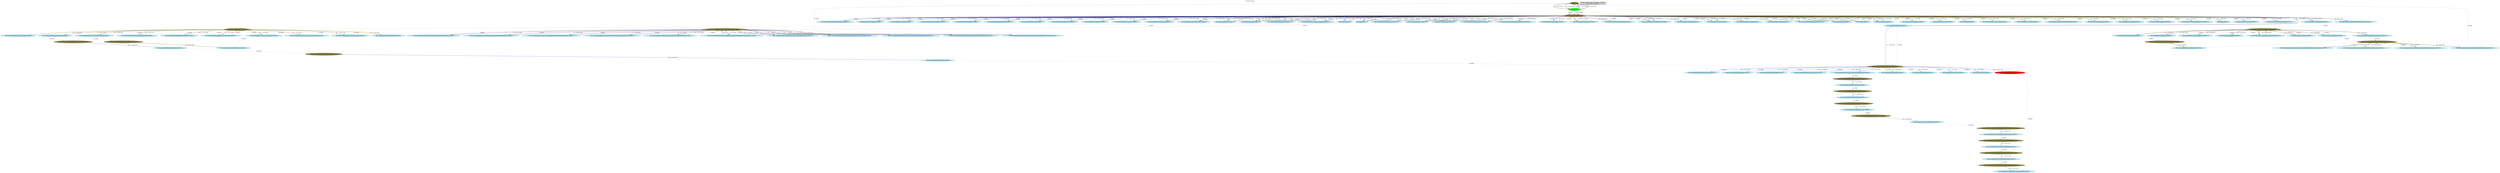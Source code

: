 digraph sessionTrack4 {
                graph [splines=true overlap=false rankdir=TB label=" Session Track #4" labelloc=t]
                node [style=filled]
                edge [style=bold]
                    "Direct Link" [color=khaki4];
"GET / HTTP/1.1" [color=green];
	"Direct Link" -> "GET / HTTP/1.1" [label="1 - 11:13:24 AM", color="#000066"];
"http://www.criticcomrade.com/" [color=khaki4];
"GET /movies/id/2010-the-book-of-eli/ HTTP/1.1" [color=lightblue2];
"GET / HTTP/1.1" -> "http://www.criticcomrade.com/" [label="1 BACK", color="#000066", style="dashed"];
	"http://www.criticcomrade.com/" -> "GET /movies/id/2010-the-book-of-eli/ HTTP/1.1" [label="2 - 11:14:01 AM", color="#010165"];
"GET /movies/id/2010-extraordinary-measures/ HTTP/1.1" [color=lightblue2];
"GET /movies/id/2010-the-book-of-eli/ HTTP/1.1" -> "http://www.criticcomrade.com/" [label="2 BACK", color="#010165", style="dashed"];
	"http://www.criticcomrade.com/" -> "GET /movies/id/2010-extraordinary-measures/ HTTP/1.1" [label="3 - 11:14:04 AM", color="#020264"];
"GET /movies/id/2010-tooth-fairy/ HTTP/1.1" [color=lightblue2];
"GET /movies/id/2010-extraordinary-measures/ HTTP/1.1" -> "http://www.criticcomrade.com/" [label="3 BACK", color="#020264", style="dashed"];
	"http://www.criticcomrade.com/" -> "GET /movies/id/2010-tooth-fairy/ HTTP/1.1" [label="4 - 11:14:07 AM", color="#030363"];
"GET /movies/id/2010-creation/ HTTP/1.1" [color=lightblue2];
"GET /movies/id/2010-tooth-fairy/ HTTP/1.1" -> "http://www.criticcomrade.com/" [label="4 BACK", color="#030363", style="dashed"];
	"http://www.criticcomrade.com/" -> "GET /movies/id/2010-creation/ HTTP/1.1" [label="5 - 11:14:16 AM", color="#040462"];
"GET /movies/id/2010-edge-of-darkness/ HTTP/1.1" [color=lightblue2];
"GET /movies/id/2010-creation/ HTTP/1.1" -> "http://www.criticcomrade.com/" [label="5 BACK", color="#040462", style="dashed"];
	"http://www.criticcomrade.com/" -> "GET /movies/id/2010-edge-of-darkness/ HTTP/1.1" [label="6 - 11:14:20 AM", color="#050561"];
"GET /movies/id/2010-sweetgrass/ HTTP/1.1" [color=lightblue2];
"GET /movies/id/2010-edge-of-darkness/ HTTP/1.1" -> "http://www.criticcomrade.com/" [label="6 BACK", color="#050561", style="dashed"];
	"http://www.criticcomrade.com/" -> "GET /movies/id/2010-sweetgrass/ HTTP/1.1" [label="7 - 11:14:24 AM", color="#060660"];
"GET /movies/id/2009-sherlock-holmes/ HTTP/1.1" [color=lightblue2];
"GET /movies/id/2010-sweetgrass/ HTTP/1.1" -> "http://www.criticcomrade.com/" [label="7 BACK", color="#060660", style="dashed"];
	"http://www.criticcomrade.com/" -> "GET /movies/id/2009-sherlock-holmes/ HTTP/1.1" [label="8 - 11:14:27 AM", color="#07075f"];
"GET /movies/id/2010-fish-tank/ HTTP/1.1" [color=lightblue2];
"GET /movies/id/2009-sherlock-holmes/ HTTP/1.1" -> "http://www.criticcomrade.com/" [label="8 BACK", color="#07075f", style="dashed"];
	"http://www.criticcomrade.com/" -> "GET /movies/id/2010-fish-tank/ HTTP/1.1" [label="9 - 11:14:31 AM", color="#08085e"];
"GET /movies/id/2010-when-in-rome/ HTTP/1.1" [color=lightblue2];
"GET /movies/id/2010-fish-tank/ HTTP/1.1" -> "http://www.criticcomrade.com/" [label="9 BACK", color="#08085e", style="dashed"];
	"http://www.criticcomrade.com/" -> "GET /movies/id/2010-when-in-rome/ HTTP/1.1" [label="10 - 11:14:35 AM", color="#09095d"];
"GET /movies/id/2010-leap-year/ HTTP/1.1" [color=lightblue2];
"GET /movies/id/2010-when-in-rome/ HTTP/1.1" -> "http://www.criticcomrade.com/" [label="10 BACK", color="#09095d", style="dashed"];
	"http://www.criticcomrade.com/" -> "GET /movies/id/2010-leap-year/ HTTP/1.1" [label="11 - 11:14:42 AM", color="#0a0a5c"];
"GET /movies/id/2010-to-save-a-life/ HTTP/1.1" [color=lightblue2];
"GET /movies/id/2010-leap-year/ HTTP/1.1" -> "http://www.criticcomrade.com/" [label="11 BACK", color="#0a0a5c", style="dashed"];
	"http://www.criticcomrade.com/" -> "GET /movies/id/2010-to-save-a-life/ HTTP/1.1" [label="12 - 11:14:45 AM", color="#0b0b5b"];
"GET /movies/id/2010-youth-in-revolt/ HTTP/1.1" [color=lightblue2];
"GET /movies/id/2010-to-save-a-life/ HTTP/1.1" -> "http://www.criticcomrade.com/" [label="12 BACK", color="#0b0b5b", style="dashed"];
	"http://www.criticcomrade.com/" -> "GET /movies/id/2010-youth-in-revolt/ HTTP/1.1" [label="13 - 11:14:51 AM", color="#0c0c5a"];
"GET /movies/id/2010-the-spy-next-door/ HTTP/1.1" [color=lightblue2];
"GET /movies/id/2010-youth-in-revolt/ HTTP/1.1" -> "http://www.criticcomrade.com/" [label="13 BACK", color="#0c0c5a", style="dashed"];
	"http://www.criticcomrade.com/" -> "GET /movies/id/2010-the-spy-next-door/ HTTP/1.1" [label="14 - 11:14:54 AM", color="#0d0d59"];
"GET /movies/in-theaters/ HTTP/1.1" [color=lightblue2];
"GET /movies/id/2010-the-spy-next-door/ HTTP/1.1" -> "http://www.criticcomrade.com/" [label="14 BACK", color="#0d0d59", style="dashed"];
	"http://www.criticcomrade.com/" -> "GET /movies/in-theaters/ HTTP/1.1" [label="15 - 11:14:57 AM", color="#0e0e58"];
"GET /movies/coming-up/ HTTP/1.1" [color=lightblue2];
"GET /movies/in-theaters/ HTTP/1.1" -> "http://www.criticcomrade.com/" [label="15 BACK", color="#0e0e58", style="dashed"];
	"http://www.criticcomrade.com/" -> "GET /movies/coming-up/ HTTP/1.1" [label="16 - 11:15:00 AM", color="#0f0f57"];
"GET /movies/id/2009-the-blind-side/ HTTP/1.1" [color=lightblue2];
"GET /movies/coming-up/ HTTP/1.1" -> "http://www.criticcomrade.com/" [label="16 BACK", color="#0f0f57", style="dashed"];
	"http://www.criticcomrade.com/" -> "GET /movies/id/2009-the-blind-side/ HTTP/1.1" [label="17 - 11:15:03 AM", color="#101056"];
"GET /movies/id/2010-waiting-for-armageddon/ HTTP/1.1" [color=lightblue2];
"GET /movies/id/2009-the-blind-side/ HTTP/1.1" -> "http://www.criticcomrade.com/" [label="17 BACK", color="#101056", style="dashed"];
	"http://www.criticcomrade.com/" -> "GET /movies/id/2010-waiting-for-armageddon/ HTTP/1.1" [label="18 - 11:15:07 AM", color="#111155"];
"GET /movies/id/2009-avatar/ HTTP/1.1" [color=lightblue2];
"GET /movies/id/2010-waiting-for-armageddon/ HTTP/1.1" -> "http://www.criticcomrade.com/" [label="18 BACK", color="#111155", style="dashed"];
	"http://www.criticcomrade.com/" -> "GET /movies/id/2009-avatar/ HTTP/1.1" [label="19 - 11:15:09 AM", color="#121254"];
"GET /faq/ HTTP/1.1" [color=lightblue2];
"GET /movies/id/2009-avatar/ HTTP/1.1" -> "http://www.criticcomrade.com/" [label="19 BACK", color="#121254", style="dashed"];
	"http://www.criticcomrade.com/" -> "GET /faq/ HTTP/1.1" [label="20 - 11:15:12 AM", color="#131353"];
"GET /movies/id/2010-the-last-station/ HTTP/1.1" [color=lightblue2];
"GET /faq/ HTTP/1.1" -> "http://www.criticcomrade.com/" [label="20 BACK", color="#131353", style="dashed"];
	"http://www.criticcomrade.com/" -> "GET /movies/id/2010-the-last-station/ HTTP/1.1" [label="21 - 11:15:16 AM", color="#141452"];
"GET /users/tutorial/step-1/ HTTP/1.1" [color=lightblue2];
"GET /movies/id/2010-the-last-station/ HTTP/1.1" -> "http://www.criticcomrade.com/" [label="21 BACK", color="#141452", style="dashed"];
	"http://www.criticcomrade.com/" -> "GET /users/tutorial/step-1/ HTTP/1.1" [label="22 - 11:15:21 AM", color="#151551"];
"GET /movies/id/2010-legion/ HTTP/1.1" [color=lightblue2];
"GET /users/tutorial/step-1/ HTTP/1.1" -> "http://www.criticcomrade.com/" [label="22 BACK", color="#151551", style="dashed"];
	"http://www.criticcomrade.com/" -> "GET /movies/id/2010-legion/ HTTP/1.1" [label="23 - 11:15:24 AM", color="#161650"];
"GET /critics/ HTTP/1.1" [color=lightblue2];
"GET /movies/id/2010-legion/ HTTP/1.1" -> "http://www.criticcomrade.com/" [label="23 BACK", color="#161650", style="dashed"];
	"http://www.criticcomrade.com/" -> "GET /critics/ HTTP/1.1" [label="24 - 11:15:27 AM", color="#17174f"];
"http://www.criticcomrade.com/movies/id/2009-sherlock-holmes/" [color=khaki4];
"GET /critics/id/andrew-l-urban-at-urban-cinefile/reviews/2009-sherlock-holmes/ HTTP/1.1" [color=lightblue2];
"GET /critics/ HTTP/1.1" -> "http://www.criticcomrade.com/movies/id/2009-sherlock-holmes/" [label="24 BACK", color="#17174f", style="dashed"];
	"http://www.criticcomrade.com/movies/id/2009-sherlock-holmes/" -> "GET /critics/id/andrew-l-urban-at-urban-cinefile/reviews/2009-sherlock-holmes/ HTTP/1.1" [label="25 - 11:16:56 AM", color="#18184e"];
"GET /critics/id/david-denby-at-the-new-yorker/reviews/2009-sherlock-holmes/ HTTP/1.1" [color=lightblue2];
"GET /critics/id/andrew-l-urban-at-urban-cinefile/reviews/2009-sherlock-holmes/ HTTP/1.1" -> "http://www.criticcomrade.com/movies/id/2009-sherlock-holmes/" [label="25 BACK", color="#18184e", style="dashed"];
	"http://www.criticcomrade.com/movies/id/2009-sherlock-holmes/" -> "GET /critics/id/david-denby-at-the-new-yorker/reviews/2009-sherlock-holmes/ HTTP/1.1" [label="26 - 11:17:00 AM", color="#19194d"];
"GET /critics/id/kirk-honeycutt-at-the-hollywood-reporter/reviews/2009-sherlock-holmes/ HTTP/1.1" [color=lightblue2];
"GET /critics/id/david-denby-at-the-new-yorker/reviews/2009-sherlock-holmes/ HTTP/1.1" -> "http://www.criticcomrade.com/movies/id/2009-sherlock-holmes/" [label="26 BACK", color="#19194d", style="dashed"];
	"http://www.criticcomrade.com/movies/id/2009-sherlock-holmes/" -> "GET /critics/id/kirk-honeycutt-at-the-hollywood-reporter/reviews/2009-sherlock-holmes/ HTTP/1.1" [label="27 - 11:17:04 AM", color="#1a1a4c"];
"GET /critics/id/wendy-ide-at-times-uk/reviews/2009-sherlock-holmes/ HTTP/1.1" [color=lightblue2];
"GET /critics/id/kirk-honeycutt-at-the-hollywood-reporter/reviews/2009-sherlock-holmes/ HTTP/1.1" -> "http://www.criticcomrade.com/movies/id/2009-sherlock-holmes/" [label="27 BACK", color="#1a1a4c", style="dashed"];
	"http://www.criticcomrade.com/movies/id/2009-sherlock-holmes/" -> "GET /critics/id/wendy-ide-at-times-uk/reviews/2009-sherlock-holmes/ HTTP/1.1" [label="28 - 11:17:08 AM", color="#1b1b4b"];
"GET /critics/id/richard-luck-at-channel-4-film/reviews/2009-sherlock-holmes/ HTTP/1.1" [color=lightblue2];
"GET /critics/id/wendy-ide-at-times-uk/reviews/2009-sherlock-holmes/ HTTP/1.1" -> "http://www.criticcomrade.com/movies/id/2009-sherlock-holmes/" [label="28 BACK", color="#1b1b4b", style="dashed"];
	"http://www.criticcomrade.com/movies/id/2009-sherlock-holmes/" -> "GET /critics/id/richard-luck-at-channel-4-film/reviews/2009-sherlock-holmes/ HTTP/1.1" [label="29 - 11:17:12 AM", color="#1c1c4a"];
"GET /critics/id/david-edwards-at-daily-mirror-uk/reviews/2009-sherlock-holmes/ HTTP/1.1" [color=lightblue2];
"GET /critics/id/richard-luck-at-channel-4-film/reviews/2009-sherlock-holmes/ HTTP/1.1" -> "http://www.criticcomrade.com/movies/id/2009-sherlock-holmes/" [label="29 BACK", color="#1c1c4a", style="dashed"];
	"http://www.criticcomrade.com/movies/id/2009-sherlock-holmes/" -> "GET /critics/id/david-edwards-at-daily-mirror-uk/reviews/2009-sherlock-holmes/ HTTP/1.1" [label="30 - 11:17:16 AM", color="#1d1d49"];
"GET /critics/id/allan-hunter-at-daily-express/reviews/2009-sherlock-holmes/ HTTP/1.1" [color=lightblue2];
"GET /critics/id/david-edwards-at-daily-mirror-uk/reviews/2009-sherlock-holmes/ HTTP/1.1" -> "http://www.criticcomrade.com/movies/id/2009-sherlock-holmes/" [label="30 BACK", color="#1d1d49", style="dashed"];
	"http://www.criticcomrade.com/movies/id/2009-sherlock-holmes/" -> "GET /critics/id/allan-hunter-at-daily-express/reviews/2009-sherlock-holmes/ HTTP/1.1" [label="31 - 11:17:19 AM", color="#1e1e48"];
"GET /critics/id/todd-mccarthy-at-variety/reviews/2009-sherlock-holmes/ HTTP/1.1" [color=lightblue2];
"GET /critics/id/allan-hunter-at-daily-express/reviews/2009-sherlock-holmes/ HTTP/1.1" -> "http://www.criticcomrade.com/movies/id/2009-sherlock-holmes/" [label="31 BACK", color="#1e1e48", style="dashed"];
	"http://www.criticcomrade.com/movies/id/2009-sherlock-holmes/" -> "GET /critics/id/todd-mccarthy-at-variety/reviews/2009-sherlock-holmes/ HTTP/1.1" [label="32 - 11:17:23 AM", color="#1f1f47"];
"GET /critics/id/tim-evans-at-sky-movies/reviews/2009-sherlock-holmes/ HTTP/1.1" [color=lightblue2];
"GET /critics/id/todd-mccarthy-at-variety/reviews/2009-sherlock-holmes/ HTTP/1.1" -> "http://www.criticcomrade.com/movies/id/2009-sherlock-holmes/" [label="32 BACK", color="#1f1f47", style="dashed"];
	"http://www.criticcomrade.com/movies/id/2009-sherlock-holmes/" -> "GET /critics/id/tim-evans-at-sky-movies/reviews/2009-sherlock-holmes/ HTTP/1.1" [label="33 - 11:17:27 AM", color="#202046"];
"GET /critics/id/bob-grimm-at-tucson-weekly/reviews/2009-sherlock-holmes/ HTTP/1.1" [color=lightblue2];
"GET /critics/id/tim-evans-at-sky-movies/reviews/2009-sherlock-holmes/ HTTP/1.1" -> "http://www.criticcomrade.com/movies/id/2009-sherlock-holmes/" [label="33 BACK", color="#202046", style="dashed"];
	"http://www.criticcomrade.com/movies/id/2009-sherlock-holmes/" -> "GET /critics/id/bob-grimm-at-tucson-weekly/reviews/2009-sherlock-holmes/ HTTP/1.1" [label="34 - 11:18:17 AM", color="#212145"];
"GET /critics/id/andrea-chase-at-killer-movie-reviews/reviews/2009-sherlock-holmes/ HTTP/1.1" [color=lightblue2];
"GET /critics/id/bob-grimm-at-tucson-weekly/reviews/2009-sherlock-holmes/ HTTP/1.1" -> "http://www.criticcomrade.com/movies/id/2009-sherlock-holmes/" [label="34 BACK", color="#212145", style="dashed"];
	"http://www.criticcomrade.com/movies/id/2009-sherlock-holmes/" -> "GET /critics/id/andrea-chase-at-killer-movie-reviews/reviews/2009-sherlock-holmes/ HTTP/1.1" [label="35 - 11:18:21 AM", color="#222244"];
"GET /critics/id/andrea-chase-at-killer-movie-reviews/reviews/2009-sherlock-holmes/ HTTP/1.1" -> "Direct Link" [label="35 BACK", color="#222244", style="dashed"];
	"Direct Link" -> "GET / HTTP/1.1" [label="36 - 1:29:52 PM", color="#232343"];
"GET / HTTP/1.1" -> "http://www.criticcomrade.com/" [label="36 BACK", color="#232343", style="dashed"];
	"http://www.criticcomrade.com/" -> "GET /movies/coming-up/ HTTP/1.1" [label="37 - 1:30:11 PM", color="#242442"];
"GET /movies/id/2010-best-worst-movie/ HTTP/1.1" [color=lightblue2];
"GET /movies/coming-up/ HTTP/1.1" -> "http://www.criticcomrade.com/" [label="37 BACK", color="#242442", style="dashed"];
	"http://www.criticcomrade.com/" -> "GET /movies/id/2010-best-worst-movie/ HTTP/1.1" [label="38 - 1:30:16 PM", color="#252541"];
"GET /movies/id/2010-kenny-chesney-summer-in-3d/ HTTP/1.1" [color=lightblue2];
"GET /movies/id/2010-best-worst-movie/ HTTP/1.1" -> "http://www.criticcomrade.com/" [label="38 BACK", color="#252541", style="dashed"];
	"http://www.criticcomrade.com/" -> "GET /movies/id/2010-kenny-chesney-summer-in-3d/ HTTP/1.1" [label="39 - 1:30:26 PM", color="#262640"];
"GET /movies/id/2010-the-joneses/ HTTP/1.1" [color=lightblue2];
"GET /movies/id/2010-kenny-chesney-summer-in-3d/ HTTP/1.1" -> "http://www.criticcomrade.com/" [label="39 BACK", color="#262640", style="dashed"];
	"http://www.criticcomrade.com/" -> "GET /movies/id/2010-the-joneses/ HTTP/1.1" [label="40 - 1:30:31 PM", color="#27273f"];
"GET /movies/id/2010-the-joneses/ HTTP/1.1" -> "http://www.criticcomrade.com/" [label="40 BACK", color="#27273f", style="dashed"];
	"http://www.criticcomrade.com/" -> "GET /users/tutorial/step-1/ HTTP/1.1" [label="41 - 1:30:36 PM", color="#28283e"];
"GET /movies/id/2010-holy-rollers/ HTTP/1.1" [color=lightblue2];
"GET /users/tutorial/step-1/ HTTP/1.1" -> "http://www.criticcomrade.com/" [label="41 BACK", color="#28283e", style="dashed"];
	"http://www.criticcomrade.com/" -> "GET /movies/id/2010-holy-rollers/ HTTP/1.1" [label="42 - 1:30:40 PM", color="#29293d"];
"GET /movies/id/2010-a-shine-of-rainbows/ HTTP/1.1" [color=lightblue2];
"GET /movies/id/2010-holy-rollers/ HTTP/1.1" -> "http://www.criticcomrade.com/" [label="42 BACK", color="#29293d", style="dashed"];
	"http://www.criticcomrade.com/" -> "GET /movies/id/2010-a-shine-of-rainbows/ HTTP/1.1" [label="43 - 1:30:46 PM", color="#2a2a3c"];
"GET /movies/id/2010-clash-of-the-titans/ HTTP/1.1" [color=lightblue2];
"GET /movies/id/2010-a-shine-of-rainbows/ HTTP/1.1" -> "http://www.criticcomrade.com/" [label="43 BACK", color="#2a2a3c", style="dashed"];
	"http://www.criticcomrade.com/" -> "GET /movies/id/2010-clash-of-the-titans/ HTTP/1.1" [label="44 - 1:30:50 PM", color="#2b2b3b"];
"GET /movies/id/2010-clash-of-the-titans/ HTTP/1.1" -> "http://www.criticcomrade.com/" [label="44 BACK", color="#2b2b3b", style="dashed"];
	"http://www.criticcomrade.com/" -> "GET /movies/id/2010-clash-of-the-titans/ HTTP/1.1" [label="45 - 1:30:51 PM", color="#2c2c3a"];
"GET /movies/id/2010-date-night/ HTTP/1.1" [color=lightblue2];
"GET /movies/id/2010-clash-of-the-titans/ HTTP/1.1" -> "http://www.criticcomrade.com/" [label="45 BACK", color="#2c2c3a", style="dashed"];
	"http://www.criticcomrade.com/" -> "GET /movies/id/2010-date-night/ HTTP/1.1" [label="46 - 1:30:59 PM", color="#2d2d39"];
"GET /movies/id/2010-oceans/ HTTP/1.1" [color=lightblue2];
"GET /movies/id/2010-date-night/ HTTP/1.1" -> "http://www.criticcomrade.com/" [label="46 BACK", color="#2d2d39", style="dashed"];
	"http://www.criticcomrade.com/" -> "GET /movies/id/2010-oceans/ HTTP/1.1" [label="47 - 1:31:05 PM", color="#2e2e38"];
"GET /movies/id/2010-oceans/ HTTP/1.1" -> "http://www.criticcomrade.com/" [label="47 BACK", color="#2e2e38", style="dashed"];
	"http://www.criticcomrade.com/" -> "GET /movies/id/2010-oceans/ HTTP/1.1" [label="48 - 1:31:06 PM", color="#2f2f37"];
"GET /movies/id/2010-in-my-sleep/ HTTP/1.1" [color=lightblue2];
"GET /movies/id/2010-oceans/ HTTP/1.1" -> "http://www.criticcomrade.com/" [label="48 BACK", color="#2f2f37", style="dashed"];
	"http://www.criticcomrade.com/" -> "GET /movies/id/2010-in-my-sleep/ HTTP/1.1" [label="49 - 1:31:11 PM", color="#303036"];
"GET /movies/id/2010-red-birds/ HTTP/1.1" [color=lightblue2];
"GET /movies/id/2010-in-my-sleep/ HTTP/1.1" -> "http://www.criticcomrade.com/" [label="49 BACK", color="#303036", style="dashed"];
	"http://www.criticcomrade.com/" -> "GET /movies/id/2010-red-birds/ HTTP/1.1" [label="50 - 1:31:16 PM", color="#313135"];
"GET /movies/id/2010-behind-the-burly-q/ HTTP/1.1" [color=lightblue2];
"GET /movies/id/2010-red-birds/ HTTP/1.1" -> "http://www.criticcomrade.com/" [label="50 BACK", color="#313135", style="dashed"];
	"http://www.criticcomrade.com/" -> "GET /movies/id/2010-behind-the-burly-q/ HTTP/1.1" [label="51 - 1:31:21 PM", color="#323234"];
"GET /movies/opening/ HTTP/1.1" [color=lightblue2];
"GET /movies/id/2010-behind-the-burly-q/ HTTP/1.1" -> "http://www.criticcomrade.com/" [label="51 BACK", color="#323234", style="dashed"];
	"http://www.criticcomrade.com/" -> "GET /movies/opening/ HTTP/1.1" [label="52 - 1:31:25 PM", color="#333333"];
"GET /movies/ HTTP/1.1" [color=lightblue2];
"GET /movies/opening/ HTTP/1.1" -> "http://www.criticcomrade.com/" [label="52 BACK", color="#333333", style="dashed"];
	"http://www.criticcomrade.com/" -> "GET /movies/ HTTP/1.1" [label="53 - 1:31:30 PM", color="#343432"];
"GET /movies/ HTTP/1.1" -> "http://www.criticcomrade.com/" [label="53 BACK", color="#343432", style="dashed"];
	"http://www.criticcomrade.com/" -> "GET /faq/ HTTP/1.1" [label="54 - 1:31:35 PM", color="#353531"];
"GET /users/new-user/ HTTP/1.1" [color=lightblue2];
"GET /faq/ HTTP/1.1" -> "http://www.criticcomrade.com/" [label="54 BACK", color="#353531", style="dashed"];
	"http://www.criticcomrade.com/" -> "GET /users/new-user/ HTTP/1.1" [label="55 - 1:31:38 PM", color="#363630"];
"GET /movies/id/2010-cheech--chongs-hey-watch-this/ HTTP/1.1" [color=lightblue2];
"GET /users/new-user/ HTTP/1.1" -> "http://www.criticcomrade.com/" [label="55 BACK", color="#363630", style="dashed"];
	"http://www.criticcomrade.com/" -> "GET /movies/id/2010-cheech--chongs-hey-watch-this/ HTTP/1.1" [label="56 - 1:31:41 PM", color="#37372f"];
"http://www.criticcomrade.com/movies/coming-up/" [color=khaki4];
"GET /movies/id/2010-paper-man/ HTTP/1.1" [color=lightblue2];
"GET /movies/id/2010-cheech--chongs-hey-watch-this/ HTTP/1.1" -> "http://www.criticcomrade.com/movies/coming-up/" [label="56 BACK", color="#37372f", style="dashed"];
	"http://www.criticcomrade.com/movies/coming-up/" -> "GET /movies/id/2010-paper-man/ HTTP/1.1" [label="57 - 1:33:12 PM", color="#38382e"];
"GET /movies/id/2010-ramchand-pakistani/ HTTP/1.1" [color=lightblue2];
"GET /movies/id/2010-paper-man/ HTTP/1.1" -> "http://www.criticcomrade.com/movies/coming-up/" [label="57 BACK", color="#38382e", style="dashed"];
	"http://www.criticcomrade.com/movies/coming-up/" -> "GET /movies/id/2010-ramchand-pakistani/ HTTP/1.1" [label="58 - 1:33:18 PM", color="#39392d"];
"GET /movies/id/2010-bxe9bxe9s/ HTTP/1.1" [color=lightblue2];
"GET /movies/id/2010-ramchand-pakistani/ HTTP/1.1" -> "http://www.criticcomrade.com/movies/coming-up/" [label="58 BACK", color="#39392d", style="dashed"];
	"http://www.criticcomrade.com/movies/coming-up/" -> "GET /movies/id/2010-bxe9bxe9s/ HTTP/1.1" [label="59 - 1:33:23 PM", color="#3a3a2c"];
"GET /movies/id/2010-a-nightmare-on-elm-street/ HTTP/1.1" [color=lightblue2];
"GET /movies/id/2010-bxe9bxe9s/ HTTP/1.1" -> "http://www.criticcomrade.com/movies/coming-up/" [label="59 BACK", color="#3a3a2c", style="dashed"];
	"http://www.criticcomrade.com/movies/coming-up/" -> "GET /movies/id/2010-a-nightmare-on-elm-street/ HTTP/1.1" [label="60 - 1:33:28 PM", color="#3b3b2b"];
"GET /movies/id/2010-the-losers/ HTTP/1.1" [color=lightblue2];
"GET /movies/id/2010-a-nightmare-on-elm-street/ HTTP/1.1" -> "http://www.criticcomrade.com/movies/coming-up/" [label="60 BACK", color="#3b3b2b", style="dashed"];
	"http://www.criticcomrade.com/movies/coming-up/" -> "GET /movies/id/2010-the-losers/ HTTP/1.1" [label="61 - 1:33:33 PM", color="#3c3c2a"];
"GET /movies/id/2010-iron-man-2/ HTTP/1.1" [color=lightblue2];
"GET /movies/id/2010-the-losers/ HTTP/1.1" -> "http://www.criticcomrade.com/movies/coming-up/" [label="61 BACK", color="#3c3c2a", style="dashed"];
	"http://www.criticcomrade.com/movies/coming-up/" -> "GET /movies/id/2010-iron-man-2/ HTTP/1.1" [label="62 - 1:33:38 PM", color="#3d3d29"];
"GET /movies/id/2010-the-backup-plan/ HTTP/1.1" [color=lightblue2];
"GET /movies/id/2010-iron-man-2/ HTTP/1.1" -> "http://www.criticcomrade.com/movies/coming-up/" [label="62 BACK", color="#3d3d29", style="dashed"];
	"http://www.criticcomrade.com/movies/coming-up/" -> "GET /movies/id/2010-the-backup-plan/ HTTP/1.1" [label="63 - 1:33:44 PM", color="#3e3e28"];
"http://www.criticcomrade.com/movies/id/2010-holy-rollers/" [color=khaki4];
"GET /movies/id/2010-holy-rollers/reviews/ HTTP/1.1" [color=lightblue2];
"GET /movies/id/2010-the-backup-plan/ HTTP/1.1" -> "http://www.criticcomrade.com/movies/id/2010-holy-rollers/" [label="63 BACK", color="#3e3e28", style="dashed"];
	"http://www.criticcomrade.com/movies/id/2010-holy-rollers/" -> "GET /movies/id/2010-holy-rollers/reviews/ HTTP/1.1" [label="64 - 1:33:49 PM", color="#3f3f27"];
"GET /movies/id/2010-the-good-the-bad-the-weird/ HTTP/1.1" [color=lightblue2];
"GET /movies/id/2010-holy-rollers/reviews/ HTTP/1.1" -> "http://www.criticcomrade.com/movies/coming-up/" [label="64 BACK", color="#3f3f27", style="dashed"];
	"http://www.criticcomrade.com/movies/coming-up/" -> "GET /movies/id/2010-the-good-the-bad-the-weird/ HTTP/1.1" [label="65 - 1:33:53 PM", color="#404026"];
"http://www.criticcomrade.com/movies/id/2010-the-joneses/" [color=khaki4];
"GET /critics/id/lou-lumenick-at-new-york-post/reviews/2010-the-joneses/ HTTP/1.1" [color=lightblue2];
"GET /movies/id/2010-the-good-the-bad-the-weird/ HTTP/1.1" -> "http://www.criticcomrade.com/movies/id/2010-the-joneses/" [label="65 BACK", color="#404026", style="dashed"];
	"http://www.criticcomrade.com/movies/id/2010-the-joneses/" -> "GET /critics/id/lou-lumenick-at-new-york-post/reviews/2010-the-joneses/ HTTP/1.1" [label="66 - 1:35:41 PM", color="#414125"];
"GET /critics/id/marjorie-baumgarten-at-austin-chronicle/reviews/2010-the-joneses/ HTTP/1.1" [color=lightblue2];
"GET /critics/id/lou-lumenick-at-new-york-post/reviews/2010-the-joneses/ HTTP/1.1" -> "http://www.criticcomrade.com/movies/id/2010-the-joneses/" [label="66 BACK", color="#414125", style="dashed"];
	"http://www.criticcomrade.com/movies/id/2010-the-joneses/" -> "GET /critics/id/marjorie-baumgarten-at-austin-chronicle/reviews/2010-the-joneses/ HTTP/1.1" [label="67 - 1:35:46 PM", color="#424224"];
"GET /critics/id/ao-scott-at-the-new-york-times/reviews/2010-the-joneses/ HTTP/1.1" [color=lightblue2];
"GET /critics/id/marjorie-baumgarten-at-austin-chronicle/reviews/2010-the-joneses/ HTTP/1.1" -> "http://www.criticcomrade.com/movies/id/2010-the-joneses/" [label="67 BACK", color="#424224", style="dashed"];
	"http://www.criticcomrade.com/movies/id/2010-the-joneses/" -> "GET /critics/id/ao-scott-at-the-new-york-times/reviews/2010-the-joneses/ HTTP/1.1" [label="68 - 1:35:52 PM", color="#434323"];
"GET /critics/id/helen-ohara-at-empire/reviews/2010-the-joneses/ HTTP/1.1" [color=lightblue2];
"GET /critics/id/ao-scott-at-the-new-york-times/reviews/2010-the-joneses/ HTTP/1.1" -> "http://www.criticcomrade.com/movies/id/2010-the-joneses/" [label="68 BACK", color="#434323", style="dashed"];
	"http://www.criticcomrade.com/movies/id/2010-the-joneses/" -> "GET /critics/id/helen-ohara-at-empire/reviews/2010-the-joneses/ HTTP/1.1" [label="69 - 1:35:57 PM", color="#444422"];
"GET /critics/id/helen-ohara-at-empire/reviews/2010-the-joneses/ HTTP/1.1" -> "Direct Link" [label="69 BACK", color="#444422", style="dashed"];
	"Direct Link" -> "GET / HTTP/1.1" [label="70 - 1:20:23 AM", color="#454521"];
"GET / HTTP/1.1" -> "Direct Link" [label="70 BACK", color="#454521", style="dashed"];
	"Direct Link" -> "GET / HTTP/1.1" [label="71 - 11:36:19 AM", color="#464620"];
"GET /movies/id/2010-hereafter/ HTTP/1.1" [color=lightblue2];
"GET / HTTP/1.1" -> "http://www.criticcomrade.com/" [label="71 BACK", color="#464620", style="dashed"];
	"http://www.criticcomrade.com/" -> "GET /movies/id/2010-hereafter/ HTTP/1.1" [label="72 - 11:37:52 AM", color="#47471f"];
"GET /movies/id/2010-saw-3d/ HTTP/1.1" [color=lightblue2];
"GET /movies/id/2010-hereafter/ HTTP/1.1" -> "http://www.criticcomrade.com/" [label="72 BACK", color="#47471f", style="dashed"];
	"http://www.criticcomrade.com/" -> "GET /movies/id/2010-saw-3d/ HTTP/1.1" [label="73 - 11:37:57 AM", color="#48481e"];
"GET /movies/id/2010-saw-3d/ HTTP/1.1" -> "http://www.criticcomrade.com/" [label="73 BACK", color="#48481e", style="dashed"];
	"http://www.criticcomrade.com/" -> "GET /movies/opening/ HTTP/1.1" [label="74 - 11:38:02 AM", color="#49491d"];
"GET /users/login/ HTTP/1.1" [color=lightblue2];
"GET /movies/opening/ HTTP/1.1" -> "http://www.criticcomrade.com/" [label="74 BACK", color="#49491d", style="dashed"];
	"http://www.criticcomrade.com/" -> "GET /users/login/ HTTP/1.1" [label="75 - 11:38:10 AM", color="#4a4a1c"];
"GET /movies/id/2010-for-colored-girls/ HTTP/1.1" [color=lightblue2];
"GET /users/login/ HTTP/1.1" -> "http://www.criticcomrade.com/" [label="75 BACK", color="#4a4a1c", style="dashed"];
	"http://www.criticcomrade.com/" -> "GET /movies/id/2010-for-colored-girls/ HTTP/1.1" [label="76 - 11:38:11 AM", color="#4b4b1b"];
"GET /movies/id/2010-127-hours/ HTTP/1.1" [color=lightblue2];
"GET /movies/id/2010-for-colored-girls/ HTTP/1.1" -> "http://www.criticcomrade.com/" [label="76 BACK", color="#4b4b1b", style="dashed"];
	"http://www.criticcomrade.com/" -> "GET /movies/id/2010-127-hours/ HTTP/1.1" [label="77 - 11:38:17 AM", color="#4c4c1a"];
"GET /movies/id/2010-saw-3d-the-final-chapter/ HTTP/1.1" [color=lightblue2];
"GET /movies/id/2010-127-hours/ HTTP/1.1" -> "http://www.criticcomrade.com/" [label="77 BACK", color="#4c4c1a", style="dashed"];
	"http://www.criticcomrade.com/" -> "GET /movies/id/2010-saw-3d-the-final-chapter/ HTTP/1.1" [label="78 - 11:38:23 AM", color="#4d4d19"];
"GET /movies/id/2010-secretariat/ HTTP/1.1" [color=lightblue2];
"GET /movies/id/2010-saw-3d-the-final-chapter/ HTTP/1.1" -> "http://www.criticcomrade.com/" [label="78 BACK", color="#4d4d19", style="dashed"];
	"http://www.criticcomrade.com/" -> "GET /movies/id/2010-secretariat/ HTTP/1.1" [label="79 - 11:38:26 AM", color="#4e4e18"];
"GET /movies/id/2010-megamind/ HTTP/1.1" [color=lightblue2];
"GET /movies/id/2010-secretariat/ HTTP/1.1" -> "http://www.criticcomrade.com/" [label="79 BACK", color="#4e4e18", style="dashed"];
	"http://www.criticcomrade.com/" -> "GET /movies/id/2010-megamind/ HTTP/1.1" [label="80 - 11:38:31 AM", color="#4f4f17"];
"GET /movies/id/2010-megamind/ HTTP/1.1" -> "http://www.criticcomrade.com/" [label="80 BACK", color="#4f4f17", style="dashed"];
	"http://www.criticcomrade.com/" -> "GET /movies/coming-up/ HTTP/1.1" [label="81 - 11:38:35 AM", color="#505016"];
"GET /movies/id/2010-jackass-3d/ HTTP/1.1" [color=lightblue2];
"GET /movies/coming-up/ HTTP/1.1" -> "http://www.criticcomrade.com/" [label="81 BACK", color="#505016", style="dashed"];
	"http://www.criticcomrade.com/" -> "GET /movies/id/2010-jackass-3d/ HTTP/1.1" [label="82 - 11:38:37 AM", color="#515115"];
"GET /movies/id/2010-paranormal-activity-2/ HTTP/1.1" [color=lightblue2];
"GET /movies/id/2010-jackass-3d/ HTTP/1.1" -> "http://www.criticcomrade.com/" [label="82 BACK", color="#515115", style="dashed"];
	"http://www.criticcomrade.com/" -> "GET /movies/id/2010-paranormal-activity-2/ HTTP/1.1" [label="83 - 11:38:44 AM", color="#525214"];
"GET /movies/id/2010-paranormal-activity-2/ HTTP/1.1" -> "http://www.criticcomrade.com/" [label="83 BACK", color="#525214", style="dashed"];
	"http://www.criticcomrade.com/" -> "GET /users/new-user/ HTTP/1.1" [label="84 - 11:38:48 AM", color="#535313"];
"GET /about/ HTTP/1.1" [color=lightblue2];
"GET /users/new-user/ HTTP/1.1" -> "http://www.criticcomrade.com/" [label="84 BACK", color="#535313", style="dashed"];
	"http://www.criticcomrade.com/" -> "GET /about/ HTTP/1.1" [label="85 - 11:38:50 AM", color="#545412"];
"GET /about/ HTTP/1.1" -> "http://www.criticcomrade.com/" [label="85 BACK", color="#545412", style="dashed"];
	"http://www.criticcomrade.com/" -> "GET /movies/ HTTP/1.1" [label="86 - 11:38:51 AM", color="#555511"];
"GET /movies/ HTTP/1.1" -> "http://www.criticcomrade.com/" [label="86 BACK", color="#555511", style="dashed"];
	"http://www.criticcomrade.com/" -> "GET /movies/in-theaters/ HTTP/1.1" [label="87 - 11:38:55 AM", color="#565610"];
"GET /movies/in-theaters/ HTTP/1.1" -> "http://www.criticcomrade.com/" [label="87 BACK", color="#565610", style="dashed"];
	"http://www.criticcomrade.com/" -> "GET /faq/ HTTP/1.1" [label="88 - 11:38:59 AM", color="#57570f"];
"GET /movies/id/2010-due-date/ HTTP/1.1" [color=lightblue2];
"GET /faq/ HTTP/1.1" -> "http://www.criticcomrade.com/" [label="88 BACK", color="#57570f", style="dashed"];
	"http://www.criticcomrade.com/" -> "GET /movies/id/2010-due-date/ HTTP/1.1" [label="89 - 11:39:02 AM", color="#58580e"];
"GET /movies/id/2010-the-social-network/ HTTP/1.1" [color=lightblue2];
"GET /movies/id/2010-due-date/ HTTP/1.1" -> "http://www.criticcomrade.com/" [label="89 BACK", color="#58580e", style="dashed"];
	"http://www.criticcomrade.com/" -> "GET /movies/id/2010-the-social-network/ HTTP/1.1" [label="90 - 11:39:05 AM", color="#59590d"];
"GET /movies/id/2010-the-social-network/ HTTP/1.1" -> "http://www.criticcomrade.com/" [label="90 BACK", color="#59590d", style="dashed"];
	"http://www.criticcomrade.com/" -> "GET /users/tutorial/step-1/ HTTP/1.1" [label="91 - 11:39:09 AM", color="#5a5a0c"];
"GET /users/tutorial/step-1/ HTTP/1.1" -> "http://www.criticcomrade.com/" [label="91 BACK", color="#5a5a0c", style="dashed"];
	"http://www.criticcomrade.com/" -> "GET /critics/ HTTP/1.1" [label="92 - 11:39:12 AM", color="#5b5b0b"];
"http://www.criticcomrade.com/critics/" [color=khaki4];
"GET /critics/id/shawn-levy-at-portland-oregonian/ HTTP/1.1" [color=lightblue2];
"GET /critics/ HTTP/1.1" -> "http://www.criticcomrade.com/critics/" [label="92 BACK", color="#5b5b0b", style="dashed"];
	"http://www.criticcomrade.com/critics/" -> "GET /critics/id/shawn-levy-at-portland-oregonian/ HTTP/1.1" [label="93 - 11:40:40 AM", color="#5c5c0a"];
"GET /critics/id/joe-neumaier-at-new-york-daily-news/ HTTP/1.1" [color=lightblue2];
"GET /critics/id/shawn-levy-at-portland-oregonian/ HTTP/1.1" -> "http://www.criticcomrade.com/critics/" [label="93 BACK", color="#5c5c0a", style="dashed"];
	"http://www.criticcomrade.com/critics/" -> "GET /critics/id/joe-neumaier-at-new-york-daily-news/ HTTP/1.1" [label="94 - 11:40:47 AM", color="#5d5d09"];
"GET /critics/id/james-berardinelli-at-reelviews/ HTTP/1.1" [color=lightblue2];
"GET /critics/id/joe-neumaier-at-new-york-daily-news/ HTTP/1.1" -> "http://www.criticcomrade.com/critics/" [label="94 BACK", color="#5d5d09", style="dashed"];
	"http://www.criticcomrade.com/critics/" -> "GET /critics/id/james-berardinelli-at-reelviews/ HTTP/1.1" [label="95 - 11:41:13 AM", color="#5e5e08"];
"GET /critics/id/michael-phillips-at-chicago-tribune/ HTTP/1.1" [color=lightblue2];
"GET /critics/id/james-berardinelli-at-reelviews/ HTTP/1.1" -> "http://www.criticcomrade.com/critics/" [label="95 BACK", color="#5e5e08", style="dashed"];
	"http://www.criticcomrade.com/critics/" -> "GET /critics/id/michael-phillips-at-chicago-tribune/ HTTP/1.1" [label="96 - 11:41:19 AM", color="#5f5f07"];
"GET /critics/id/claudia-puig-at-usa-today/ HTTP/1.1" [color=lightblue2];
"GET /critics/id/michael-phillips-at-chicago-tribune/ HTTP/1.1" -> "http://www.criticcomrade.com/critics/" [label="96 BACK", color="#5f5f07", style="dashed"];
	"http://www.criticcomrade.com/critics/" -> "GET /critics/id/claudia-puig-at-usa-today/ HTTP/1.1" [label="97 - 11:41:23 AM", color="#606006"];
"http://www.criticcomrade.com/movies/id/2010-127-hours/" [color=khaki4];
"GET /movies/id/2010-127-hours/reviews/ HTTP/1.1" [color=lightblue2];
"GET /critics/id/claudia-puig-at-usa-today/ HTTP/1.1" -> "http://www.criticcomrade.com/movies/id/2010-127-hours/" [label="97 BACK", color="#606006", style="dashed"];
	"http://www.criticcomrade.com/movies/id/2010-127-hours/" -> "GET /movies/id/2010-127-hours/reviews/ HTTP/1.1" [label="98 - 11:41:27 AM", color="#616105"];
"GET /critics/id/peter-travers-at-rolling-stone/ HTTP/1.1" [color=lightblue2];
"GET /movies/id/2010-127-hours/reviews/ HTTP/1.1" -> "http://www.criticcomrade.com/critics/" [label="98 BACK", color="#616105", style="dashed"];
	"http://www.criticcomrade.com/critics/" -> "GET /critics/id/peter-travers-at-rolling-stone/ HTTP/1.1" [label="99 - 11:41:28 AM", color="#626204"];
"GET /critics/id/peter-rainer-at-christian-science-monitor/ HTTP/1.1" [color=lightblue2];
"GET /critics/id/peter-travers-at-rolling-stone/ HTTP/1.1" -> "http://www.criticcomrade.com/critics/" [label="99 BACK", color="#626204", style="dashed"];
	"http://www.criticcomrade.com/critics/" -> "GET /critics/id/peter-rainer-at-christian-science-monitor/ HTTP/1.1" [label="100 - 11:41:33 AM", color="#636303"];
"GET /critics/id/roger-ebert-at-chicago-suntimes/ HTTP/1.1" [color=lightblue2];
"GET /critics/id/peter-rainer-at-christian-science-monitor/ HTTP/1.1" -> "http://www.criticcomrade.com/critics/" [label="100 BACK", color="#636303", style="dashed"];
	"http://www.criticcomrade.com/critics/" -> "GET /critics/id/roger-ebert-at-chicago-suntimes/ HTTP/1.1" [label="101 - 11:41:37 AM", color="#646402"];
"GET /critics/id/ty-burr-at-boston-globe/ HTTP/1.1" [color=lightblue2];
"GET /critics/id/roger-ebert-at-chicago-suntimes/ HTTP/1.1" -> "http://www.criticcomrade.com/critics/" [label="101 BACK", color="#646402", style="dashed"];
	"http://www.criticcomrade.com/critics/" -> "GET /critics/id/ty-burr-at-boston-globe/ HTTP/1.1" [label="102 - 11:41:41 AM", color="#656501"];
"GET /critics/id/avi-offer-at-nyc-movie-guru/ HTTP/1.1" [color=lightblue2];
"GET /critics/id/ty-burr-at-boston-globe/ HTTP/1.1" -> "http://www.criticcomrade.com/critics/" [label="102 BACK", color="#656501", style="dashed"];
	"http://www.criticcomrade.com/critics/" -> "GET /critics/id/avi-offer-at-nyc-movie-guru/ HTTP/1.1" [label="103 - 11:41:46 AM", color="#666600"];
"http://www.criticcomrade.com/movies/id/2010-hereafter/" [color=khaki4];
"GET /movies/id/2010-hereafter/reviews/ HTTP/1.1" [color=lightblue2];
"GET /critics/id/avi-offer-at-nyc-movie-guru/ HTTP/1.1" -> "http://www.criticcomrade.com/movies/id/2010-hereafter/" [label="103 BACK", color="#666600", style="dashed"];
	"http://www.criticcomrade.com/movies/id/2010-hereafter/" -> "GET /movies/id/2010-hereafter/reviews/ HTTP/1.1" [label="104 - 11:41:50 AM", color="#6767ffffffffffffffff"];
"http://www.criticcomrade.com/movies/id/2010-saw-3d/" [color=khaki4];
"GET /movies/id/2010-saw-3d/reviews/ HTTP/1.1" [color=lightblue2];
"GET /movies/id/2010-hereafter/reviews/ HTTP/1.1" -> "http://www.criticcomrade.com/movies/id/2010-saw-3d/" [label="104 BACK", color="#6767ffffffffffffffff", style="dashed"];
	"http://www.criticcomrade.com/movies/id/2010-saw-3d/" -> "GET /movies/id/2010-saw-3d/reviews/ HTTP/1.1" [label="105 - 11:41:51 AM", color="#6868fffffffffffffffe"];
"http://www.criticcomrade.com/users/tutorial/step-1/" [color=khaki4];
"GET /movies/id/2009-terminator-salvation/ HTTP/1.1" [color=lightblue2];
"GET /movies/id/2010-saw-3d/reviews/ HTTP/1.1" -> "http://www.criticcomrade.com/users/tutorial/step-1/" [label="105 BACK", color="#6868fffffffffffffffe", style="dashed"];
	"http://www.criticcomrade.com/users/tutorial/step-1/" -> "GET /movies/id/2009-terminator-salvation/ HTTP/1.1" [label="106 - 11:41:52 AM", color="#6969fffffffffffffffd"];
"GET /movies/id/2009-public-enemies/ HTTP/1.1" [color=lightblue2];
"GET /movies/id/2009-terminator-salvation/ HTTP/1.1" -> "http://www.criticcomrade.com/users/tutorial/step-1/" [label="106 BACK", color="#6969fffffffffffffffd", style="dashed"];
	"http://www.criticcomrade.com/users/tutorial/step-1/" -> "GET /movies/id/2009-public-enemies/ HTTP/1.1" [label="107 - 11:41:56 AM", color="#6a6afffffffffffffffc"];
"GET /movies/id/2008-the-dark-knight/ HTTP/1.1" [color=lightblue2];
"GET /movies/id/2009-public-enemies/ HTTP/1.1" -> "http://www.criticcomrade.com/users/tutorial/step-1/" [label="107 BACK", color="#6a6afffffffffffffffc", style="dashed"];
	"http://www.criticcomrade.com/users/tutorial/step-1/" -> "GET /movies/id/2008-the-dark-knight/ HTTP/1.1" [label="108 - 11:41:59 AM", color="#6b6bfffffffffffffffb"];
"GET /movies/id/2009-xmen-origins-wolverine/ HTTP/1.1" [color=lightblue2];
"GET /movies/id/2008-the-dark-knight/ HTTP/1.1" -> "http://www.criticcomrade.com/users/tutorial/step-1/" [label="108 BACK", color="#6b6bfffffffffffffffb", style="dashed"];
	"http://www.criticcomrade.com/users/tutorial/step-1/" -> "GET /movies/id/2009-xmen-origins-wolverine/ HTTP/1.1" [label="109 - 11:42:03 AM", color="#6c6cfffffffffffffffa"];
"GET /movies/id/2009-harry-potter-and-the-halfblood-prince/ HTTP/1.1" [color=lightblue2];
"GET /movies/id/2009-xmen-origins-wolverine/ HTTP/1.1" -> "http://www.criticcomrade.com/users/tutorial/step-1/" [label="109 BACK", color="#6c6cfffffffffffffffa", style="dashed"];
	"http://www.criticcomrade.com/users/tutorial/step-1/" -> "GET /movies/id/2009-harry-potter-and-the-halfblood-prince/ HTTP/1.1" [label="110 - 11:42:07 AM", color="#6d6dfffffffffffffff9"];
"http://www.criticcomrade.com/movies/id/2010-jackass-3d/" [color=khaki4];
"GET /movies/id/2010-jackass-3d/reviews/ HTTP/1.1" [color=lightblue2];
"GET /movies/id/2009-harry-potter-and-the-halfblood-prince/ HTTP/1.1" -> "http://www.criticcomrade.com/movies/id/2010-jackass-3d/" [label="110 BACK", color="#6d6dfffffffffffffff9", style="dashed"];
	"http://www.criticcomrade.com/movies/id/2010-jackass-3d/" -> "GET /movies/id/2010-jackass-3d/reviews/ HTTP/1.1" [label="111 - 11:43:17 AM", color="#6e6efffffffffffffff8"];
"http://www.criticcomrade.com/movies/id/2010-due-date/" [color=khaki4];
"GET /movies/id/2010-due-date/reviews/ HTTP/1.1" [color=lightblue2];
"GET /movies/id/2010-jackass-3d/reviews/ HTTP/1.1" -> "http://www.criticcomrade.com/movies/id/2010-due-date/" [label="111 BACK", color="#6e6efffffffffffffff8", style="dashed"];
	"http://www.criticcomrade.com/movies/id/2010-due-date/" -> "GET /movies/id/2010-due-date/reviews/ HTTP/1.1" [label="112 - 11:43:22 AM", color="#6f6ffffffffffffffff7"];
"http://www.criticcomrade.com/movies/id/2010-megamind/" [color=khaki4];
"GET /movies/id/2010-megamind/reviews/ HTTP/1.1" [color=lightblue2];
"GET /movies/id/2010-due-date/reviews/ HTTP/1.1" -> "http://www.criticcomrade.com/movies/id/2010-megamind/" [label="112 BACK", color="#6f6ffffffffffffffff7", style="dashed"];
	"http://www.criticcomrade.com/movies/id/2010-megamind/" -> "GET /movies/id/2010-megamind/reviews/ HTTP/1.1" [label="113 - 11:43:27 AM", color="#7070fffffffffffffff6"];
"http://www.criticcomrade.com/movies/id/2010-secretariat/" [color=khaki4];
"GET /movies/id/2010-secretariat/reviews/ HTTP/1.1" [color=lightblue2];
"GET /movies/id/2010-megamind/reviews/ HTTP/1.1" -> "http://www.criticcomrade.com/movies/id/2010-secretariat/" [label="113 BACK", color="#7070fffffffffffffff6", style="dashed"];
	"http://www.criticcomrade.com/movies/id/2010-secretariat/" -> "GET /movies/id/2010-secretariat/reviews/ HTTP/1.1" [label="114 - 11:43:32 AM", color="#7171fffffffffffffff5"];
"http://www.criticcomrade.com/movies/id/2010-saw-3d-the-final-chapter/" [color=khaki4];
"GET /movies/id/2010-saw-3d-the-final-chapter/reviews/ HTTP/1.1" [color=lightblue2];
"GET /movies/id/2010-secretariat/reviews/ HTTP/1.1" -> "http://www.criticcomrade.com/movies/id/2010-saw-3d-the-final-chapter/" [label="114 BACK", color="#7171fffffffffffffff5", style="dashed"];
	"http://www.criticcomrade.com/movies/id/2010-saw-3d-the-final-chapter/" -> "GET /movies/id/2010-saw-3d-the-final-chapter/reviews/ HTTP/1.1" [label="115 - 11:43:37 AM", color="#7272fffffffffffffff4"];
"http://www.criticcomrade.com/movies/id/2010-the-social-network/" [color=khaki4];
"GET /movies/id/2010-the-social-network/reviews/ HTTP/1.1" [color=lightblue2];
"GET /movies/id/2010-saw-3d-the-final-chapter/reviews/ HTTP/1.1" -> "http://www.criticcomrade.com/movies/id/2010-the-social-network/" [label="115 BACK", color="#7272fffffffffffffff4", style="dashed"];
	"http://www.criticcomrade.com/movies/id/2010-the-social-network/" -> "GET /movies/id/2010-the-social-network/reviews/ HTTP/1.1" [label="116 - 11:43:42 AM", color="#7373fffffffffffffff3"];
"http://www.criticcomrade.com/movies/id/2010-for-colored-girls/" [color=khaki4];
"GET /movies/id/2010-for-colored-girls/reviews/ HTTP/1.1" [color=lightblue2];
"GET /movies/id/2010-the-social-network/reviews/ HTTP/1.1" -> "http://www.criticcomrade.com/movies/id/2010-for-colored-girls/" [label="116 BACK", color="#7373fffffffffffffff3", style="dashed"];
	"http://www.criticcomrade.com/movies/id/2010-for-colored-girls/" -> "GET /movies/id/2010-for-colored-girls/reviews/ HTTP/1.1" [label="117 - 11:43:47 AM", color="#7474fffffffffffffff2"];
"http://www.criticcomrade.com/movies/id/2010-paranormal-activity-2/" [color=khaki4];
"GET /movies/id/2010-paranormal-activity-2/reviews/ HTTP/1.1" [color=lightblue2];
"GET /movies/id/2010-for-colored-girls/reviews/ HTTP/1.1" -> "http://www.criticcomrade.com/movies/id/2010-paranormal-activity-2/" [label="117 BACK", color="#7474fffffffffffffff2", style="dashed"];
	"http://www.criticcomrade.com/movies/id/2010-paranormal-activity-2/" -> "GET /movies/id/2010-paranormal-activity-2/reviews/ HTTP/1.1" [label="118 - 11:43:51 AM", color="#7575fffffffffffffff1"];
"GET /movies/id/2008-body-of-lies/ HTTP/1.1" [color=lightblue2];
"GET /movies/id/2010-paranormal-activity-2/reviews/ HTTP/1.1" -> "http://www.criticcomrade.com/users/tutorial/step-1/" [label="118 BACK", color="#7575fffffffffffffff1", style="dashed"];
	"http://www.criticcomrade.com/users/tutorial/step-1/" -> "GET /movies/id/2008-body-of-lies/ HTTP/1.1" [label="119 - 11:43:56 AM", color="#7676fffffffffffffff0"];
"GET /movies/id/2009-knowing/ HTTP/1.1" [color=lightblue2];
"GET /movies/id/2008-body-of-lies/ HTTP/1.1" -> "http://www.criticcomrade.com/users/tutorial/step-1/" [label="119 BACK", color="#7676fffffffffffffff0", style="dashed"];
	"http://www.criticcomrade.com/users/tutorial/step-1/" -> "GET /movies/id/2009-knowing/ HTTP/1.1" [label="120 - 11:44:03 AM", color="#7777ffffffffffffffef"];
"GET /movies/id/2009-knowing/ HTTP/1.1" -> "http://www.criticcomrade.com/users/tutorial/step-1/" [label="120 BACK", color="#7777ffffffffffffffef", style="dashed"];
	"http://www.criticcomrade.com/users/tutorial/step-1/" -> "GET /movies/id/2009-avatar/ HTTP/1.1" [label="121 - 11:44:10 AM", color="#7878ffffffffffffffee"];
"GET /movies/id/2008-the-reader/ HTTP/1.1" [color=lightblue2];
"GET /movies/id/2009-avatar/ HTTP/1.1" -> "http://www.criticcomrade.com/users/tutorial/step-1/" [label="121 BACK", color="#7878ffffffffffffffee", style="dashed"];
	"http://www.criticcomrade.com/users/tutorial/step-1/" -> "GET /movies/id/2008-the-reader/ HTTP/1.1" [label="122 - 11:44:17 AM", color="#7979ffffffffffffffed"];
"GET /movies/id/2008-w/ HTTP/1.1" [color=lightblue2];
"GET /movies/id/2008-the-reader/ HTTP/1.1" -> "http://www.criticcomrade.com/users/tutorial/step-1/" [label="122 BACK", color="#7979ffffffffffffffed", style="dashed"];
	"http://www.criticcomrade.com/users/tutorial/step-1/" -> "GET /movies/id/2008-w/ HTTP/1.1" [label="123 - 11:44:24 AM", color="#7a7affffffffffffffec"];
"GET /movies/id/2009-fast--furious/ HTTP/1.1" [color=red];
"GET /movies/id/2008-w/ HTTP/1.1" -> "http://www.criticcomrade.com/users/tutorial/step-1/" [label="123 BACK", color="#7a7affffffffffffffec", style="dashed"];
	"http://www.criticcomrade.com/users/tutorial/step-1/" -> "GET /movies/id/2009-fast--furious/ HTTP/1.1" [label="124 - 11:44:31 AM", color="#7b7bffffffffffffffeb"];
"Session Length: 410371:07 minutes. 124 Clicks.\nSessionID: 38.105.83.6" [shape=box];
}

